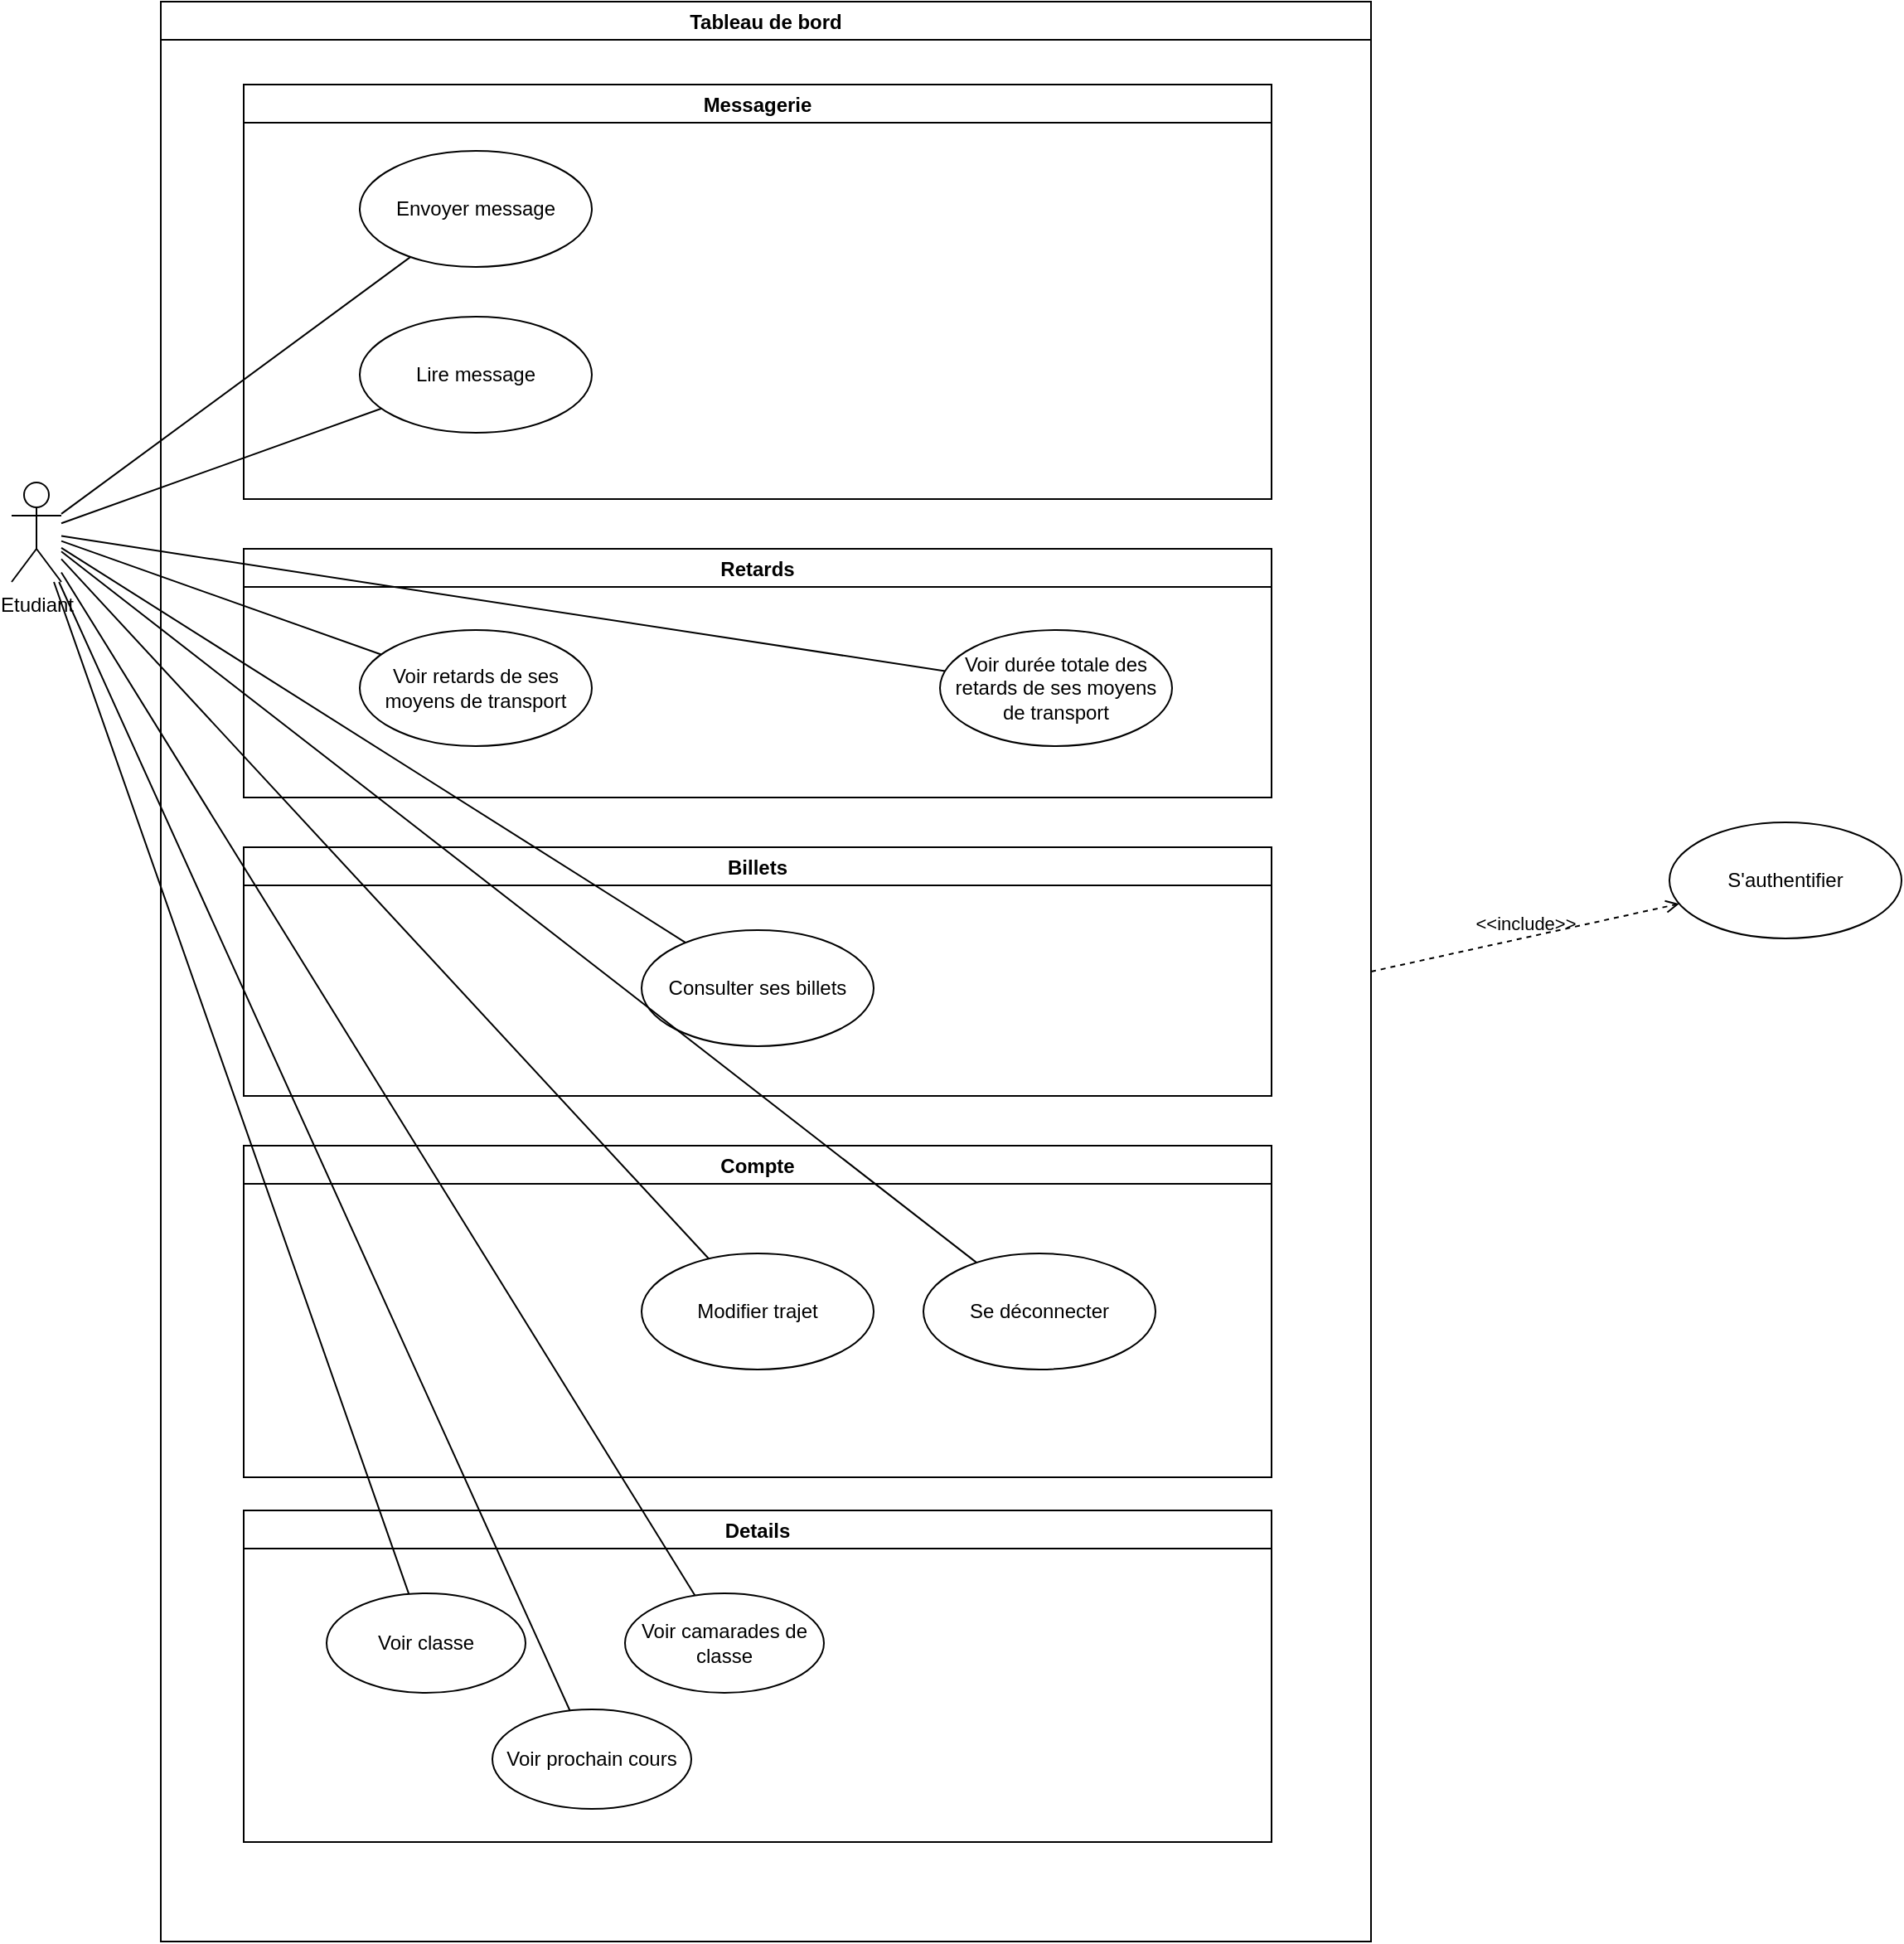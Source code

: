 <mxfile version="20.4.0" type="github">
  <diagram id="Ab_ZkT4DtHQJgXHxgMg-" name="Page-1">
    <mxGraphModel dx="1366" dy="879" grid="1" gridSize="10" guides="1" tooltips="1" connect="1" arrows="1" fold="1" page="1" pageScale="1" pageWidth="827" pageHeight="1169" math="0" shadow="0">
      <root>
        <mxCell id="0" />
        <mxCell id="1" parent="0" />
        <mxCell id="iQQXq1oimjcRr16U-AZG-66" value="&lt;div&gt;Etudiant&lt;/div&gt;" style="shape=umlActor;verticalLabelPosition=bottom;verticalAlign=top;html=1;" vertex="1" parent="1">
          <mxGeometry x="40" y="460" width="30" height="60" as="geometry" />
        </mxCell>
        <mxCell id="iQQXq1oimjcRr16U-AZG-67" value="Tableau de bord" style="swimlane;" vertex="1" parent="1">
          <mxGeometry x="130" y="170" width="730" height="1170" as="geometry">
            <mxRectangle x="190" y="220" width="90" height="30" as="alternateBounds" />
          </mxGeometry>
        </mxCell>
        <mxCell id="iQQXq1oimjcRr16U-AZG-68" value="Messagerie" style="swimlane;startSize=23;" vertex="1" parent="iQQXq1oimjcRr16U-AZG-67">
          <mxGeometry x="50" y="50" width="620" height="250" as="geometry" />
        </mxCell>
        <mxCell id="iQQXq1oimjcRr16U-AZG-69" value="Envoyer message" style="ellipse;whiteSpace=wrap;html=1;" vertex="1" parent="iQQXq1oimjcRr16U-AZG-68">
          <mxGeometry x="70" y="40" width="140" height="70" as="geometry" />
        </mxCell>
        <mxCell id="iQQXq1oimjcRr16U-AZG-70" value="&lt;div&gt;Lire message&lt;/div&gt;" style="ellipse;whiteSpace=wrap;html=1;" vertex="1" parent="iQQXq1oimjcRr16U-AZG-68">
          <mxGeometry x="70" y="140" width="140" height="70" as="geometry" />
        </mxCell>
        <mxCell id="iQQXq1oimjcRr16U-AZG-73" value="Retards" style="swimlane;" vertex="1" parent="iQQXq1oimjcRr16U-AZG-67">
          <mxGeometry x="50" y="330" width="620" height="150" as="geometry" />
        </mxCell>
        <mxCell id="iQQXq1oimjcRr16U-AZG-75" value="Voir retards de ses moyens de transport" style="ellipse;whiteSpace=wrap;html=1;" vertex="1" parent="iQQXq1oimjcRr16U-AZG-73">
          <mxGeometry x="70" y="49" width="140" height="70" as="geometry" />
        </mxCell>
        <mxCell id="iQQXq1oimjcRr16U-AZG-78" value="Voir durée totale des retards de ses moyens de transport" style="ellipse;whiteSpace=wrap;html=1;" vertex="1" parent="iQQXq1oimjcRr16U-AZG-73">
          <mxGeometry x="420" y="49" width="140" height="70" as="geometry" />
        </mxCell>
        <mxCell id="iQQXq1oimjcRr16U-AZG-80" value="Billets" style="swimlane;" vertex="1" parent="iQQXq1oimjcRr16U-AZG-67">
          <mxGeometry x="50" y="510" width="620" height="150" as="geometry" />
        </mxCell>
        <mxCell id="iQQXq1oimjcRr16U-AZG-81" value="&lt;div&gt;Consulter ses billets&lt;/div&gt;" style="ellipse;whiteSpace=wrap;html=1;" vertex="1" parent="iQQXq1oimjcRr16U-AZG-80">
          <mxGeometry x="240" y="50" width="140" height="70" as="geometry" />
        </mxCell>
        <mxCell id="iQQXq1oimjcRr16U-AZG-83" value="Compte" style="swimlane;" vertex="1" parent="iQQXq1oimjcRr16U-AZG-67">
          <mxGeometry x="50" y="690" width="620" height="200" as="geometry" />
        </mxCell>
        <mxCell id="iQQXq1oimjcRr16U-AZG-76" value="&lt;div&gt;Modifier trajet&lt;/div&gt;" style="ellipse;whiteSpace=wrap;html=1;" vertex="1" parent="iQQXq1oimjcRr16U-AZG-83">
          <mxGeometry x="240" y="65" width="140" height="70" as="geometry" />
        </mxCell>
        <mxCell id="iQQXq1oimjcRr16U-AZG-85" value="Se déconnecter" style="ellipse;whiteSpace=wrap;html=1;" vertex="1" parent="iQQXq1oimjcRr16U-AZG-83">
          <mxGeometry x="410" y="65" width="140" height="70" as="geometry" />
        </mxCell>
        <mxCell id="iQQXq1oimjcRr16U-AZG-90" value="Details" style="swimlane;" vertex="1" parent="iQQXq1oimjcRr16U-AZG-67">
          <mxGeometry x="50" y="910" width="620" height="200" as="geometry" />
        </mxCell>
        <mxCell id="iQQXq1oimjcRr16U-AZG-92" value="&lt;div&gt;Voir camarades de classe&lt;/div&gt;" style="ellipse;whiteSpace=wrap;html=1;" vertex="1" parent="iQQXq1oimjcRr16U-AZG-90">
          <mxGeometry x="230" y="50" width="120" height="60" as="geometry" />
        </mxCell>
        <mxCell id="iQQXq1oimjcRr16U-AZG-95" value="&lt;div&gt;Voir prochain cours&lt;/div&gt;" style="ellipse;whiteSpace=wrap;html=1;" vertex="1" parent="iQQXq1oimjcRr16U-AZG-90">
          <mxGeometry x="150" y="120" width="120" height="60" as="geometry" />
        </mxCell>
        <mxCell id="iQQXq1oimjcRr16U-AZG-71" value="" style="endArrow=none;html=1;rounded=0;" edge="1" parent="1" source="iQQXq1oimjcRr16U-AZG-66" target="iQQXq1oimjcRr16U-AZG-69">
          <mxGeometry width="50" height="50" relative="1" as="geometry">
            <mxPoint x="490" y="520" as="sourcePoint" />
            <mxPoint x="540" y="470" as="targetPoint" />
          </mxGeometry>
        </mxCell>
        <mxCell id="iQQXq1oimjcRr16U-AZG-72" value="" style="endArrow=none;html=1;rounded=0;" edge="1" parent="1" source="iQQXq1oimjcRr16U-AZG-66" target="iQQXq1oimjcRr16U-AZG-70">
          <mxGeometry width="50" height="50" relative="1" as="geometry">
            <mxPoint x="110" y="359.171" as="sourcePoint" />
            <mxPoint x="300.382" y="348.653" as="targetPoint" />
          </mxGeometry>
        </mxCell>
        <mxCell id="iQQXq1oimjcRr16U-AZG-74" value="" style="endArrow=none;html=1;rounded=0;" edge="1" parent="1" source="iQQXq1oimjcRr16U-AZG-66" target="iQQXq1oimjcRr16U-AZG-75">
          <mxGeometry width="50" height="50" relative="1" as="geometry">
            <mxPoint x="80" y="497.287" as="sourcePoint" />
            <mxPoint x="300" y="710" as="targetPoint" />
          </mxGeometry>
        </mxCell>
        <mxCell id="iQQXq1oimjcRr16U-AZG-77" value="" style="endArrow=none;html=1;rounded=0;" edge="1" parent="1" source="iQQXq1oimjcRr16U-AZG-66" target="iQQXq1oimjcRr16U-AZG-85">
          <mxGeometry width="50" height="50" relative="1" as="geometry">
            <mxPoint x="80" y="507.616" as="sourcePoint" />
            <mxPoint x="340.867" y="640.07" as="targetPoint" />
          </mxGeometry>
        </mxCell>
        <mxCell id="iQQXq1oimjcRr16U-AZG-79" value="" style="endArrow=none;html=1;rounded=0;" edge="1" parent="1" source="iQQXq1oimjcRr16U-AZG-66" target="iQQXq1oimjcRr16U-AZG-78">
          <mxGeometry width="50" height="50" relative="1" as="geometry">
            <mxPoint x="80" y="514.452" as="sourcePoint" />
            <mxPoint x="307.797" y="733.924" as="targetPoint" />
          </mxGeometry>
        </mxCell>
        <mxCell id="iQQXq1oimjcRr16U-AZG-82" value="" style="endArrow=none;html=1;rounded=0;" edge="1" parent="1" source="iQQXq1oimjcRr16U-AZG-66" target="iQQXq1oimjcRr16U-AZG-81">
          <mxGeometry width="50" height="50" relative="1" as="geometry">
            <mxPoint x="75.151" y="530" as="sourcePoint" />
            <mxPoint x="278.33" y="1130.49" as="targetPoint" />
          </mxGeometry>
        </mxCell>
        <mxCell id="iQQXq1oimjcRr16U-AZG-86" value="" style="endArrow=none;html=1;rounded=0;" edge="1" parent="1" source="iQQXq1oimjcRr16U-AZG-66" target="iQQXq1oimjcRr16U-AZG-76">
          <mxGeometry width="50" height="50" relative="1" as="geometry">
            <mxPoint x="79.689" y="530" as="sourcePoint" />
            <mxPoint x="283.374" y="946.002" as="targetPoint" />
          </mxGeometry>
        </mxCell>
        <mxCell id="iQQXq1oimjcRr16U-AZG-87" value="&amp;lt;&amp;lt;include&amp;gt;&amp;gt;" style="html=1;verticalAlign=bottom;labelBackgroundColor=none;endArrow=open;endFill=0;dashed=1;rounded=0;exitX=1;exitY=0.5;exitDx=0;exitDy=0;" edge="1" parent="1" source="iQQXq1oimjcRr16U-AZG-67" target="iQQXq1oimjcRr16U-AZG-89">
          <mxGeometry width="160" relative="1" as="geometry">
            <mxPoint x="500" y="630" as="sourcePoint" />
            <mxPoint x="1030" y="700" as="targetPoint" />
          </mxGeometry>
        </mxCell>
        <mxCell id="iQQXq1oimjcRr16U-AZG-89" value="S&#39;authentifier" style="ellipse;whiteSpace=wrap;html=1;" vertex="1" parent="1">
          <mxGeometry x="1040" y="665" width="140" height="70" as="geometry" />
        </mxCell>
        <mxCell id="iQQXq1oimjcRr16U-AZG-91" value="Voir classe" style="ellipse;whiteSpace=wrap;html=1;" vertex="1" parent="1">
          <mxGeometry x="230" y="1130" width="120" height="60" as="geometry" />
        </mxCell>
        <mxCell id="iQQXq1oimjcRr16U-AZG-93" value="" style="endArrow=none;html=1;rounded=0;" edge="1" parent="1" source="iQQXq1oimjcRr16U-AZG-66" target="iQQXq1oimjcRr16U-AZG-91">
          <mxGeometry width="50" height="50" relative="1" as="geometry">
            <mxPoint x="80.0" y="530" as="sourcePoint" />
            <mxPoint x="283.023" y="936.045" as="targetPoint" />
          </mxGeometry>
        </mxCell>
        <mxCell id="iQQXq1oimjcRr16U-AZG-94" value="" style="endArrow=none;html=1;rounded=0;" edge="1" parent="1" source="iQQXq1oimjcRr16U-AZG-66" target="iQQXq1oimjcRr16U-AZG-92">
          <mxGeometry width="50" height="50" relative="1" as="geometry">
            <mxPoint x="90.0" y="540" as="sourcePoint" />
            <mxPoint x="293.023" y="946.045" as="targetPoint" />
          </mxGeometry>
        </mxCell>
        <mxCell id="iQQXq1oimjcRr16U-AZG-98" value="" style="endArrow=none;html=1;rounded=0;" edge="1" parent="1" source="iQQXq1oimjcRr16U-AZG-95" target="iQQXq1oimjcRr16U-AZG-66">
          <mxGeometry width="50" height="50" relative="1" as="geometry">
            <mxPoint x="360" y="920" as="sourcePoint" />
            <mxPoint x="410" y="870" as="targetPoint" />
          </mxGeometry>
        </mxCell>
      </root>
    </mxGraphModel>
  </diagram>
</mxfile>
